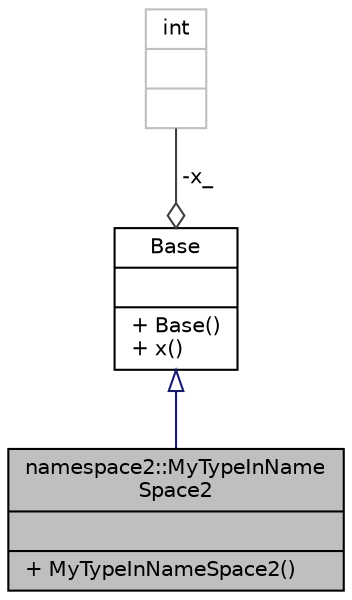 digraph "namespace2::MyTypeInNameSpace2"
{
 // LATEX_PDF_SIZE
  bgcolor="transparent";
  edge [fontname="Helvetica",fontsize="10",labelfontname="Helvetica",labelfontsize="10"];
  node [fontname="Helvetica",fontsize="10",shape=record];
  Node1 [label="{namespace2::MyTypeInName\lSpace2\n||+ MyTypeInNameSpace2()\l}",height=0.2,width=0.4,color="black", fillcolor="grey75", style="filled", fontcolor="black",tooltip=" "];
  Node2 -> Node1 [dir="back",color="midnightblue",fontsize="10",style="solid",arrowtail="onormal",fontname="Helvetica"];
  Node2 [label="{Base\n||+ Base()\l+ x()\l}",height=0.2,width=0.4,color="black",URL="$classBase.html",tooltip=" "];
  Node3 -> Node2 [color="grey25",fontsize="10",style="solid",label=" -x_" ,arrowhead="odiamond",fontname="Helvetica"];
  Node3 [label="{int\n||}",height=0.2,width=0.4,color="grey75",tooltip=" "];
}
